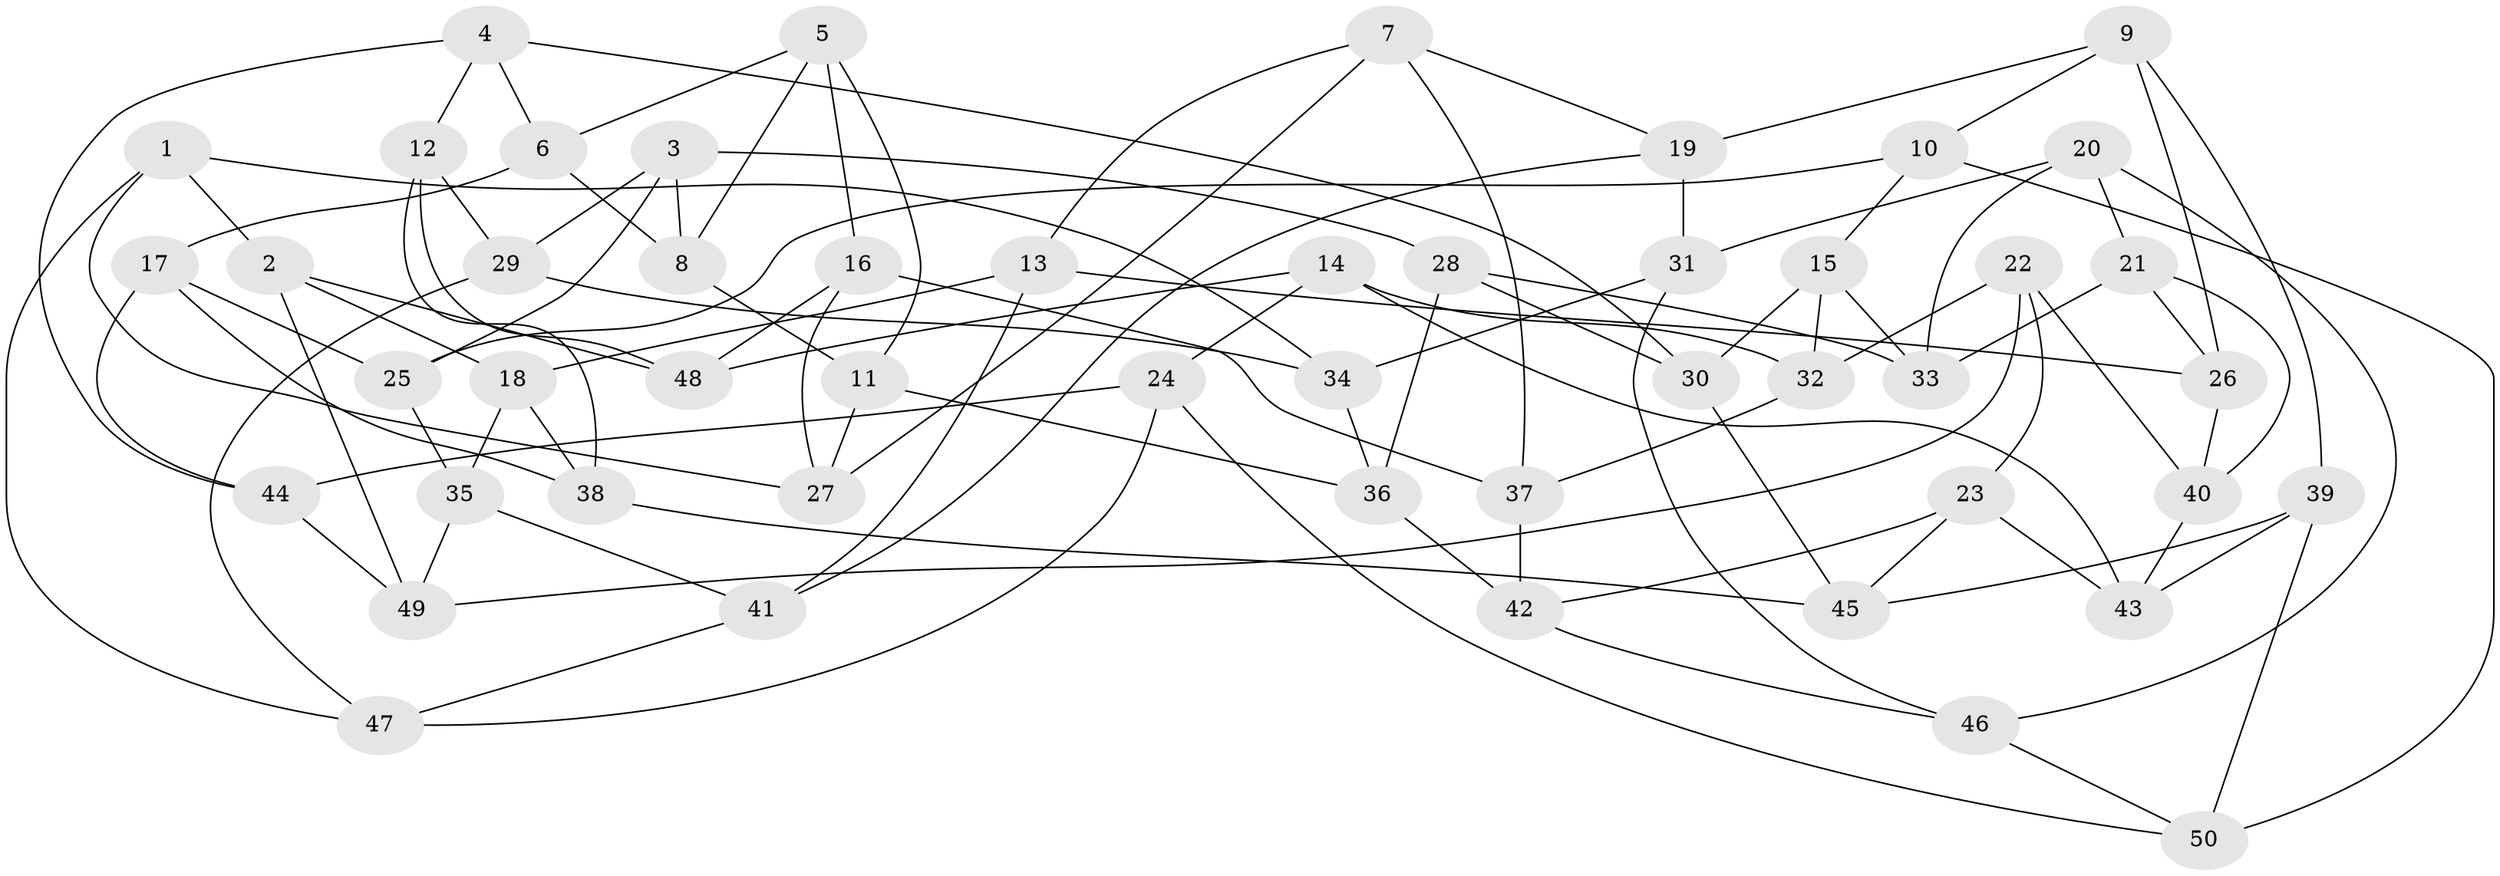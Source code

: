 // coarse degree distribution, {6: 0.5333333333333333, 4: 0.3, 5: 0.13333333333333333, 2: 0.03333333333333333}
// Generated by graph-tools (version 1.1) at 2025/52/02/27/25 19:52:31]
// undirected, 50 vertices, 100 edges
graph export_dot {
graph [start="1"]
  node [color=gray90,style=filled];
  1;
  2;
  3;
  4;
  5;
  6;
  7;
  8;
  9;
  10;
  11;
  12;
  13;
  14;
  15;
  16;
  17;
  18;
  19;
  20;
  21;
  22;
  23;
  24;
  25;
  26;
  27;
  28;
  29;
  30;
  31;
  32;
  33;
  34;
  35;
  36;
  37;
  38;
  39;
  40;
  41;
  42;
  43;
  44;
  45;
  46;
  47;
  48;
  49;
  50;
  1 -- 2;
  1 -- 47;
  1 -- 34;
  1 -- 27;
  2 -- 49;
  2 -- 18;
  2 -- 48;
  3 -- 8;
  3 -- 25;
  3 -- 28;
  3 -- 29;
  4 -- 30;
  4 -- 6;
  4 -- 44;
  4 -- 12;
  5 -- 6;
  5 -- 11;
  5 -- 8;
  5 -- 16;
  6 -- 8;
  6 -- 17;
  7 -- 37;
  7 -- 27;
  7 -- 13;
  7 -- 19;
  8 -- 11;
  9 -- 39;
  9 -- 26;
  9 -- 10;
  9 -- 19;
  10 -- 25;
  10 -- 15;
  10 -- 50;
  11 -- 36;
  11 -- 27;
  12 -- 38;
  12 -- 48;
  12 -- 29;
  13 -- 41;
  13 -- 18;
  13 -- 26;
  14 -- 43;
  14 -- 32;
  14 -- 48;
  14 -- 24;
  15 -- 33;
  15 -- 30;
  15 -- 32;
  16 -- 37;
  16 -- 27;
  16 -- 48;
  17 -- 38;
  17 -- 44;
  17 -- 25;
  18 -- 38;
  18 -- 35;
  19 -- 41;
  19 -- 31;
  20 -- 33;
  20 -- 46;
  20 -- 21;
  20 -- 31;
  21 -- 33;
  21 -- 40;
  21 -- 26;
  22 -- 32;
  22 -- 40;
  22 -- 49;
  22 -- 23;
  23 -- 45;
  23 -- 42;
  23 -- 43;
  24 -- 44;
  24 -- 50;
  24 -- 47;
  25 -- 35;
  26 -- 40;
  28 -- 30;
  28 -- 36;
  28 -- 33;
  29 -- 34;
  29 -- 47;
  30 -- 45;
  31 -- 34;
  31 -- 46;
  32 -- 37;
  34 -- 36;
  35 -- 49;
  35 -- 41;
  36 -- 42;
  37 -- 42;
  38 -- 45;
  39 -- 45;
  39 -- 50;
  39 -- 43;
  40 -- 43;
  41 -- 47;
  42 -- 46;
  44 -- 49;
  46 -- 50;
}
